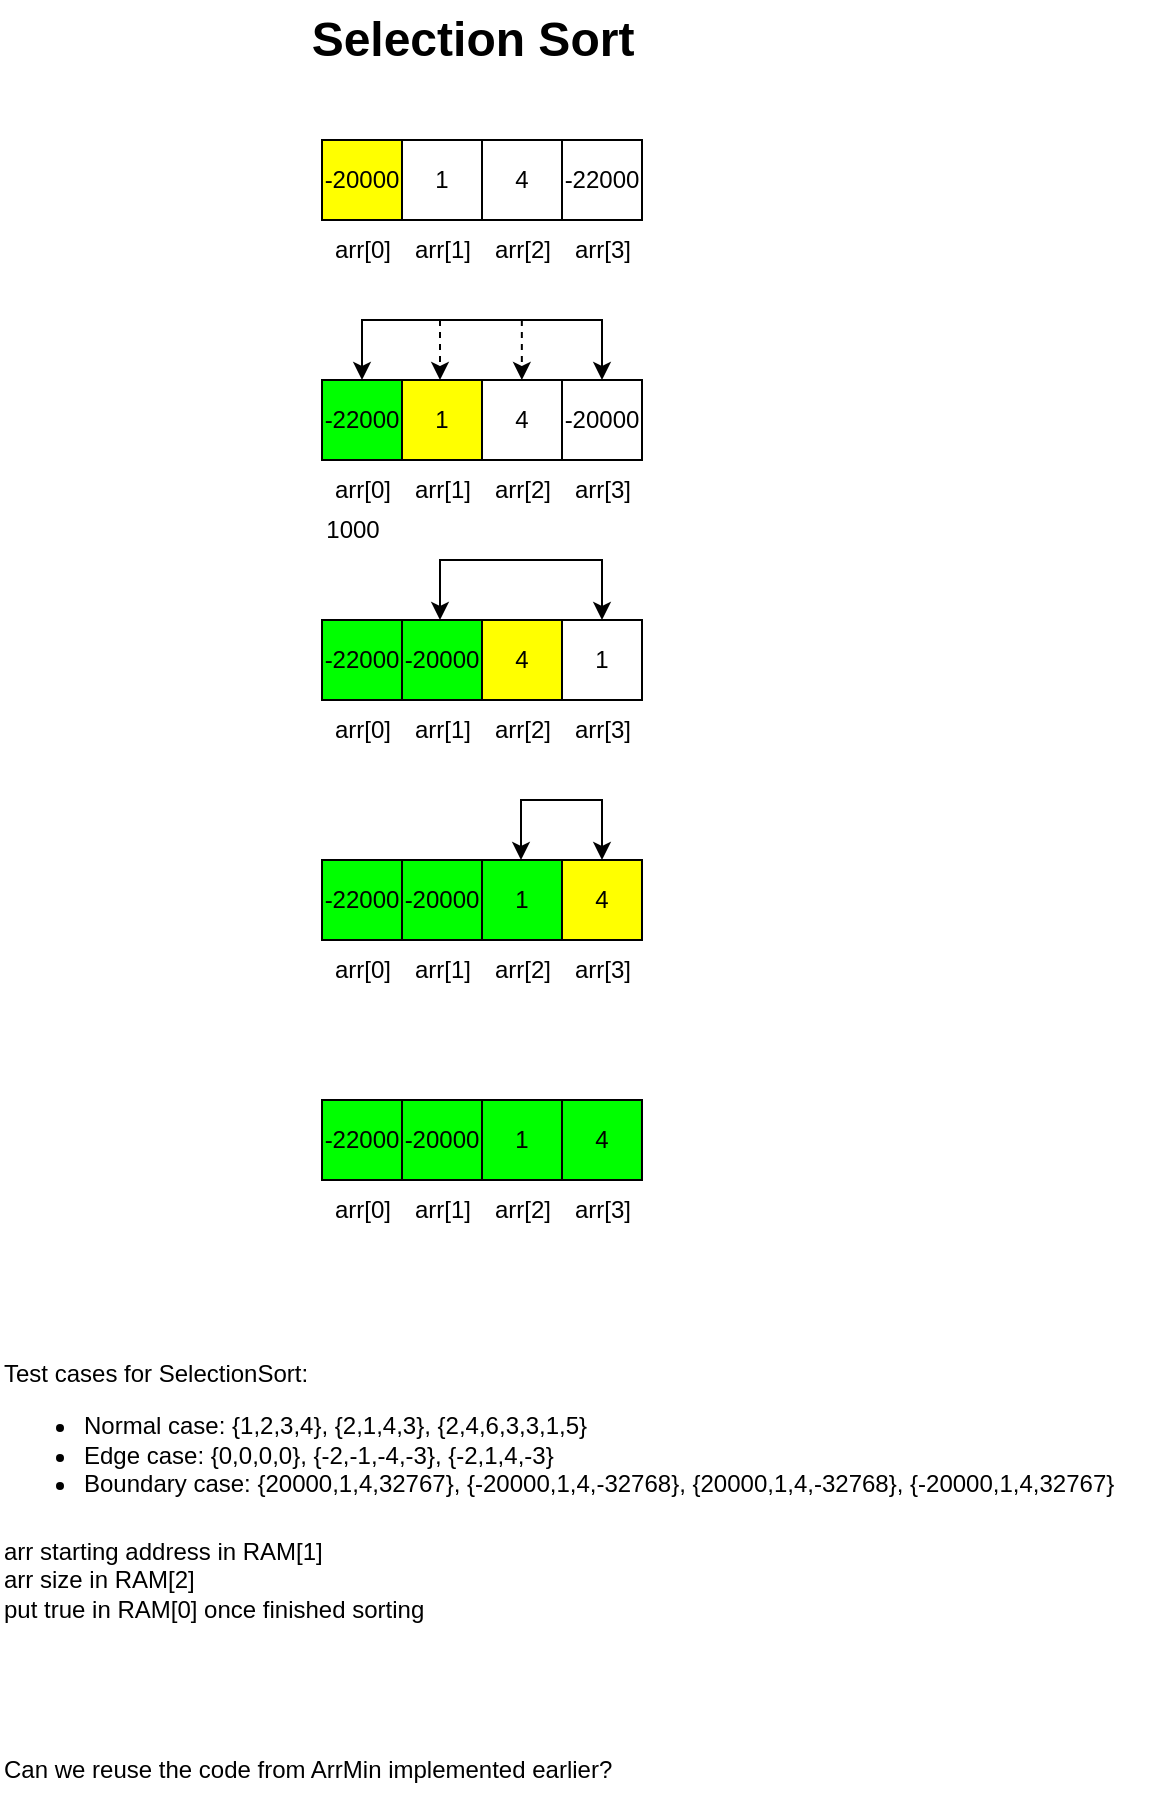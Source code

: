 <mxfile version="21.1.2" type="device">
  <diagram name="Page-1" id="J2dI-G4Xx_uCDxFqBDNp">
    <mxGraphModel dx="305" dy="284" grid="1" gridSize="10" guides="1" tooltips="1" connect="1" arrows="1" fold="1" page="1" pageScale="1" pageWidth="827" pageHeight="1169" math="0" shadow="0">
      <root>
        <mxCell id="0" />
        <mxCell id="1" parent="0" />
        <mxCell id="BzpWnOmyiMtVF2IAb3Cy-1" value="Selection Sort" style="text;html=1;align=center;verticalAlign=middle;resizable=0;points=[];autosize=1;strokeColor=none;fillColor=none;fontSize=24;fontStyle=1" vertex="1" parent="1">
          <mxGeometry x="226" y="210" width="180" height="40" as="geometry" />
        </mxCell>
        <mxCell id="BzpWnOmyiMtVF2IAb3Cy-2" value="arr[0]" style="text;html=1;align=center;verticalAlign=middle;resizable=0;points=[];autosize=1;strokeColor=none;fillColor=none;" vertex="1" parent="1">
          <mxGeometry x="236" y="320" width="50" height="30" as="geometry" />
        </mxCell>
        <mxCell id="BzpWnOmyiMtVF2IAb3Cy-3" value="-20000" style="whiteSpace=wrap;html=1;aspect=fixed;fillColor=#FFFF00;" vertex="1" parent="1">
          <mxGeometry x="241" y="280" width="40" height="40" as="geometry" />
        </mxCell>
        <mxCell id="BzpWnOmyiMtVF2IAb3Cy-4" value="1" style="whiteSpace=wrap;html=1;aspect=fixed;" vertex="1" parent="1">
          <mxGeometry x="281" y="280" width="40" height="40" as="geometry" />
        </mxCell>
        <mxCell id="BzpWnOmyiMtVF2IAb3Cy-5" value="4" style="whiteSpace=wrap;html=1;aspect=fixed;" vertex="1" parent="1">
          <mxGeometry x="321" y="280" width="40" height="40" as="geometry" />
        </mxCell>
        <mxCell id="BzpWnOmyiMtVF2IAb3Cy-6" value="-22000" style="whiteSpace=wrap;html=1;aspect=fixed;" vertex="1" parent="1">
          <mxGeometry x="361" y="280" width="40" height="40" as="geometry" />
        </mxCell>
        <mxCell id="BzpWnOmyiMtVF2IAb3Cy-7" value="arr[1]" style="text;html=1;align=center;verticalAlign=middle;resizable=0;points=[];autosize=1;strokeColor=none;fillColor=none;" vertex="1" parent="1">
          <mxGeometry x="276" y="320" width="50" height="30" as="geometry" />
        </mxCell>
        <mxCell id="BzpWnOmyiMtVF2IAb3Cy-8" value="arr[2]" style="text;html=1;align=center;verticalAlign=middle;resizable=0;points=[];autosize=1;strokeColor=none;fillColor=none;" vertex="1" parent="1">
          <mxGeometry x="316" y="320" width="50" height="30" as="geometry" />
        </mxCell>
        <mxCell id="BzpWnOmyiMtVF2IAb3Cy-9" value="arr[3]" style="text;html=1;align=center;verticalAlign=middle;resizable=0;points=[];autosize=1;strokeColor=none;fillColor=none;" vertex="1" parent="1">
          <mxGeometry x="356" y="320" width="50" height="30" as="geometry" />
        </mxCell>
        <mxCell id="BzpWnOmyiMtVF2IAb3Cy-12" value="Test cases for SelectionSort:&lt;br&gt;&lt;ul&gt;&lt;li&gt;Normal case: {1,2,3,4}, {2,1,4,3}, {2,4,6,3,3,1,5}&lt;/li&gt;&lt;li&gt;Edge case: {0,0,0,0}, {-2,-1,-4,-3}, {-2,1,4,-3}&lt;/li&gt;&lt;li&gt;Boundary case: {20000,1,4,32767}, {-20000,1,4,-32768}, {20000,1,4,-32768}, {-20000,1,4,32767}&lt;/li&gt;&lt;/ul&gt;" style="text;html=1;align=left;verticalAlign=middle;resizable=0;points=[];autosize=1;strokeColor=none;fillColor=none;" vertex="1" parent="1">
          <mxGeometry x="80" y="880" width="580" height="100" as="geometry" />
        </mxCell>
        <mxCell id="BzpWnOmyiMtVF2IAb3Cy-13" value="arr starting address in RAM[1]&lt;br&gt;arr size in RAM[2]&lt;br&gt;put true in RAM[0] once finished sorting" style="text;html=1;align=left;verticalAlign=middle;resizable=0;points=[];autosize=1;strokeColor=none;fillColor=none;" vertex="1" parent="1">
          <mxGeometry x="80" y="970" width="230" height="60" as="geometry" />
        </mxCell>
        <mxCell id="BzpWnOmyiMtVF2IAb3Cy-14" value="arr[0]" style="text;html=1;align=center;verticalAlign=middle;resizable=0;points=[];autosize=1;strokeColor=none;fillColor=none;" vertex="1" parent="1">
          <mxGeometry x="236" y="440" width="50" height="30" as="geometry" />
        </mxCell>
        <mxCell id="BzpWnOmyiMtVF2IAb3Cy-15" value="-22000" style="whiteSpace=wrap;html=1;aspect=fixed;fillColor=#00FF00;" vertex="1" parent="1">
          <mxGeometry x="241" y="400" width="40" height="40" as="geometry" />
        </mxCell>
        <mxCell id="BzpWnOmyiMtVF2IAb3Cy-16" value="1" style="whiteSpace=wrap;html=1;aspect=fixed;fillColor=#FFFF00;" vertex="1" parent="1">
          <mxGeometry x="281" y="400" width="40" height="40" as="geometry" />
        </mxCell>
        <mxCell id="BzpWnOmyiMtVF2IAb3Cy-17" value="4" style="whiteSpace=wrap;html=1;aspect=fixed;" vertex="1" parent="1">
          <mxGeometry x="321" y="400" width="40" height="40" as="geometry" />
        </mxCell>
        <mxCell id="BzpWnOmyiMtVF2IAb3Cy-18" value="-20000" style="whiteSpace=wrap;html=1;aspect=fixed;" vertex="1" parent="1">
          <mxGeometry x="361" y="400" width="40" height="40" as="geometry" />
        </mxCell>
        <mxCell id="BzpWnOmyiMtVF2IAb3Cy-19" value="arr[1]" style="text;html=1;align=center;verticalAlign=middle;resizable=0;points=[];autosize=1;strokeColor=none;fillColor=none;" vertex="1" parent="1">
          <mxGeometry x="276" y="440" width="50" height="30" as="geometry" />
        </mxCell>
        <mxCell id="BzpWnOmyiMtVF2IAb3Cy-20" value="arr[2]" style="text;html=1;align=center;verticalAlign=middle;resizable=0;points=[];autosize=1;strokeColor=none;fillColor=none;" vertex="1" parent="1">
          <mxGeometry x="316" y="440" width="50" height="30" as="geometry" />
        </mxCell>
        <mxCell id="BzpWnOmyiMtVF2IAb3Cy-21" value="arr[3]" style="text;html=1;align=center;verticalAlign=middle;resizable=0;points=[];autosize=1;strokeColor=none;fillColor=none;" vertex="1" parent="1">
          <mxGeometry x="356" y="440" width="50" height="30" as="geometry" />
        </mxCell>
        <mxCell id="BzpWnOmyiMtVF2IAb3Cy-22" value="" style="endArrow=classic;startArrow=classic;html=1;rounded=0;exitX=0.5;exitY=0;exitDx=0;exitDy=0;entryX=0.5;entryY=0;entryDx=0;entryDy=0;" edge="1" parent="1" source="BzpWnOmyiMtVF2IAb3Cy-15" target="BzpWnOmyiMtVF2IAb3Cy-18">
          <mxGeometry width="50" height="50" relative="1" as="geometry">
            <mxPoint x="370" y="400" as="sourcePoint" />
            <mxPoint x="420" y="350" as="targetPoint" />
            <Array as="points">
              <mxPoint x="261" y="370" />
              <mxPoint x="381" y="370" />
            </Array>
          </mxGeometry>
        </mxCell>
        <mxCell id="BzpWnOmyiMtVF2IAb3Cy-23" value="arr[0]" style="text;html=1;align=center;verticalAlign=middle;resizable=0;points=[];autosize=1;strokeColor=none;fillColor=none;" vertex="1" parent="1">
          <mxGeometry x="236" y="560" width="50" height="30" as="geometry" />
        </mxCell>
        <mxCell id="BzpWnOmyiMtVF2IAb3Cy-24" value="-22000" style="whiteSpace=wrap;html=1;aspect=fixed;fillColor=#00FF00;" vertex="1" parent="1">
          <mxGeometry x="241" y="520" width="40" height="40" as="geometry" />
        </mxCell>
        <mxCell id="BzpWnOmyiMtVF2IAb3Cy-25" value="-20000" style="whiteSpace=wrap;html=1;aspect=fixed;fillColor=#00FF00;" vertex="1" parent="1">
          <mxGeometry x="281" y="520" width="40" height="40" as="geometry" />
        </mxCell>
        <mxCell id="BzpWnOmyiMtVF2IAb3Cy-26" value="4" style="whiteSpace=wrap;html=1;aspect=fixed;fillColor=#FFFF00;" vertex="1" parent="1">
          <mxGeometry x="321" y="520" width="40" height="40" as="geometry" />
        </mxCell>
        <mxCell id="BzpWnOmyiMtVF2IAb3Cy-27" value="1" style="whiteSpace=wrap;html=1;aspect=fixed;" vertex="1" parent="1">
          <mxGeometry x="361" y="520" width="40" height="40" as="geometry" />
        </mxCell>
        <mxCell id="BzpWnOmyiMtVF2IAb3Cy-28" value="arr[1]" style="text;html=1;align=center;verticalAlign=middle;resizable=0;points=[];autosize=1;strokeColor=none;fillColor=none;" vertex="1" parent="1">
          <mxGeometry x="276" y="560" width="50" height="30" as="geometry" />
        </mxCell>
        <mxCell id="BzpWnOmyiMtVF2IAb3Cy-29" value="arr[2]" style="text;html=1;align=center;verticalAlign=middle;resizable=0;points=[];autosize=1;strokeColor=none;fillColor=none;" vertex="1" parent="1">
          <mxGeometry x="316" y="560" width="50" height="30" as="geometry" />
        </mxCell>
        <mxCell id="BzpWnOmyiMtVF2IAb3Cy-30" value="arr[3]" style="text;html=1;align=center;verticalAlign=middle;resizable=0;points=[];autosize=1;strokeColor=none;fillColor=none;" vertex="1" parent="1">
          <mxGeometry x="356" y="560" width="50" height="30" as="geometry" />
        </mxCell>
        <mxCell id="BzpWnOmyiMtVF2IAb3Cy-31" value="" style="endArrow=classic;startArrow=classic;html=1;rounded=0;exitX=0.5;exitY=0;exitDx=0;exitDy=0;entryX=0.5;entryY=0;entryDx=0;entryDy=0;" edge="1" parent="1" target="BzpWnOmyiMtVF2IAb3Cy-27">
          <mxGeometry width="50" height="50" relative="1" as="geometry">
            <mxPoint x="300" y="520" as="sourcePoint" />
            <mxPoint x="420" y="520" as="targetPoint" />
            <Array as="points">
              <mxPoint x="300" y="490" />
              <mxPoint x="381" y="490" />
            </Array>
          </mxGeometry>
        </mxCell>
        <mxCell id="BzpWnOmyiMtVF2IAb3Cy-34" value="arr[0]" style="text;html=1;align=center;verticalAlign=middle;resizable=0;points=[];autosize=1;strokeColor=none;fillColor=none;" vertex="1" parent="1">
          <mxGeometry x="236" y="680" width="50" height="30" as="geometry" />
        </mxCell>
        <mxCell id="BzpWnOmyiMtVF2IAb3Cy-35" value="-22000" style="whiteSpace=wrap;html=1;aspect=fixed;fillColor=#00FF00;" vertex="1" parent="1">
          <mxGeometry x="241" y="640" width="40" height="40" as="geometry" />
        </mxCell>
        <mxCell id="BzpWnOmyiMtVF2IAb3Cy-36" value="-20000" style="whiteSpace=wrap;html=1;aspect=fixed;fillColor=#00FF00;" vertex="1" parent="1">
          <mxGeometry x="281" y="640" width="40" height="40" as="geometry" />
        </mxCell>
        <mxCell id="BzpWnOmyiMtVF2IAb3Cy-37" value="1" style="whiteSpace=wrap;html=1;aspect=fixed;fillColor=#00FF00;" vertex="1" parent="1">
          <mxGeometry x="321" y="640" width="40" height="40" as="geometry" />
        </mxCell>
        <mxCell id="BzpWnOmyiMtVF2IAb3Cy-38" value="4" style="whiteSpace=wrap;html=1;aspect=fixed;fillColor=#FFFF00;" vertex="1" parent="1">
          <mxGeometry x="361" y="640" width="40" height="40" as="geometry" />
        </mxCell>
        <mxCell id="BzpWnOmyiMtVF2IAb3Cy-39" value="arr[1]" style="text;html=1;align=center;verticalAlign=middle;resizable=0;points=[];autosize=1;strokeColor=none;fillColor=none;" vertex="1" parent="1">
          <mxGeometry x="276" y="680" width="50" height="30" as="geometry" />
        </mxCell>
        <mxCell id="BzpWnOmyiMtVF2IAb3Cy-40" value="arr[2]" style="text;html=1;align=center;verticalAlign=middle;resizable=0;points=[];autosize=1;strokeColor=none;fillColor=none;" vertex="1" parent="1">
          <mxGeometry x="316" y="680" width="50" height="30" as="geometry" />
        </mxCell>
        <mxCell id="BzpWnOmyiMtVF2IAb3Cy-41" value="arr[3]" style="text;html=1;align=center;verticalAlign=middle;resizable=0;points=[];autosize=1;strokeColor=none;fillColor=none;" vertex="1" parent="1">
          <mxGeometry x="356" y="680" width="50" height="30" as="geometry" />
        </mxCell>
        <mxCell id="BzpWnOmyiMtVF2IAb3Cy-42" value="" style="endArrow=classic;startArrow=classic;html=1;rounded=0;exitX=0.5;exitY=0;exitDx=0;exitDy=0;entryX=0.5;entryY=0;entryDx=0;entryDy=0;" edge="1" parent="1" target="BzpWnOmyiMtVF2IAb3Cy-38">
          <mxGeometry width="50" height="50" relative="1" as="geometry">
            <mxPoint x="340.5" y="640" as="sourcePoint" />
            <mxPoint x="421.5" y="640" as="targetPoint" />
            <Array as="points">
              <mxPoint x="340.5" y="610" />
              <mxPoint x="381" y="610" />
            </Array>
          </mxGeometry>
        </mxCell>
        <mxCell id="BzpWnOmyiMtVF2IAb3Cy-43" value="arr[0]" style="text;html=1;align=center;verticalAlign=middle;resizable=0;points=[];autosize=1;strokeColor=none;fillColor=none;" vertex="1" parent="1">
          <mxGeometry x="236" y="800" width="50" height="30" as="geometry" />
        </mxCell>
        <mxCell id="BzpWnOmyiMtVF2IAb3Cy-44" value="-22000" style="whiteSpace=wrap;html=1;aspect=fixed;fillColor=#00FF00;" vertex="1" parent="1">
          <mxGeometry x="241" y="760" width="40" height="40" as="geometry" />
        </mxCell>
        <mxCell id="BzpWnOmyiMtVF2IAb3Cy-45" value="-20000" style="whiteSpace=wrap;html=1;aspect=fixed;fillColor=#00FF00;" vertex="1" parent="1">
          <mxGeometry x="281" y="760" width="40" height="40" as="geometry" />
        </mxCell>
        <mxCell id="BzpWnOmyiMtVF2IAb3Cy-46" value="1" style="whiteSpace=wrap;html=1;aspect=fixed;fillColor=#00FF00;" vertex="1" parent="1">
          <mxGeometry x="321" y="760" width="40" height="40" as="geometry" />
        </mxCell>
        <mxCell id="BzpWnOmyiMtVF2IAb3Cy-47" value="4" style="whiteSpace=wrap;html=1;aspect=fixed;fillColor=#00FF00;" vertex="1" parent="1">
          <mxGeometry x="361" y="760" width="40" height="40" as="geometry" />
        </mxCell>
        <mxCell id="BzpWnOmyiMtVF2IAb3Cy-48" value="arr[1]" style="text;html=1;align=center;verticalAlign=middle;resizable=0;points=[];autosize=1;strokeColor=none;fillColor=none;" vertex="1" parent="1">
          <mxGeometry x="276" y="800" width="50" height="30" as="geometry" />
        </mxCell>
        <mxCell id="BzpWnOmyiMtVF2IAb3Cy-49" value="arr[2]" style="text;html=1;align=center;verticalAlign=middle;resizable=0;points=[];autosize=1;strokeColor=none;fillColor=none;" vertex="1" parent="1">
          <mxGeometry x="316" y="800" width="50" height="30" as="geometry" />
        </mxCell>
        <mxCell id="BzpWnOmyiMtVF2IAb3Cy-50" value="arr[3]" style="text;html=1;align=center;verticalAlign=middle;resizable=0;points=[];autosize=1;strokeColor=none;fillColor=none;" vertex="1" parent="1">
          <mxGeometry x="356" y="800" width="50" height="30" as="geometry" />
        </mxCell>
        <mxCell id="BzpWnOmyiMtVF2IAb3Cy-51" value="" style="endArrow=classic;html=1;rounded=0;dashed=1;" edge="1" parent="1">
          <mxGeometry width="50" height="50" relative="1" as="geometry">
            <mxPoint x="300" y="370" as="sourcePoint" />
            <mxPoint x="300" y="400" as="targetPoint" />
          </mxGeometry>
        </mxCell>
        <mxCell id="BzpWnOmyiMtVF2IAb3Cy-53" value="" style="endArrow=classic;html=1;rounded=0;dashed=1;" edge="1" parent="1">
          <mxGeometry width="50" height="50" relative="1" as="geometry">
            <mxPoint x="340.92" y="370" as="sourcePoint" />
            <mxPoint x="340.92" y="400" as="targetPoint" />
          </mxGeometry>
        </mxCell>
        <mxCell id="BzpWnOmyiMtVF2IAb3Cy-54" value="Can we reuse the code from ArrMin implemented earlier?" style="text;html=1;align=left;verticalAlign=middle;resizable=0;points=[];autosize=1;strokeColor=none;fillColor=none;" vertex="1" parent="1">
          <mxGeometry x="80" y="1080" width="330" height="30" as="geometry" />
        </mxCell>
        <mxCell id="BzpWnOmyiMtVF2IAb3Cy-55" value="1000" style="text;html=1;align=center;verticalAlign=middle;resizable=0;points=[];autosize=1;strokeColor=none;fillColor=none;" vertex="1" parent="1">
          <mxGeometry x="231" y="460" width="50" height="30" as="geometry" />
        </mxCell>
      </root>
    </mxGraphModel>
  </diagram>
</mxfile>
